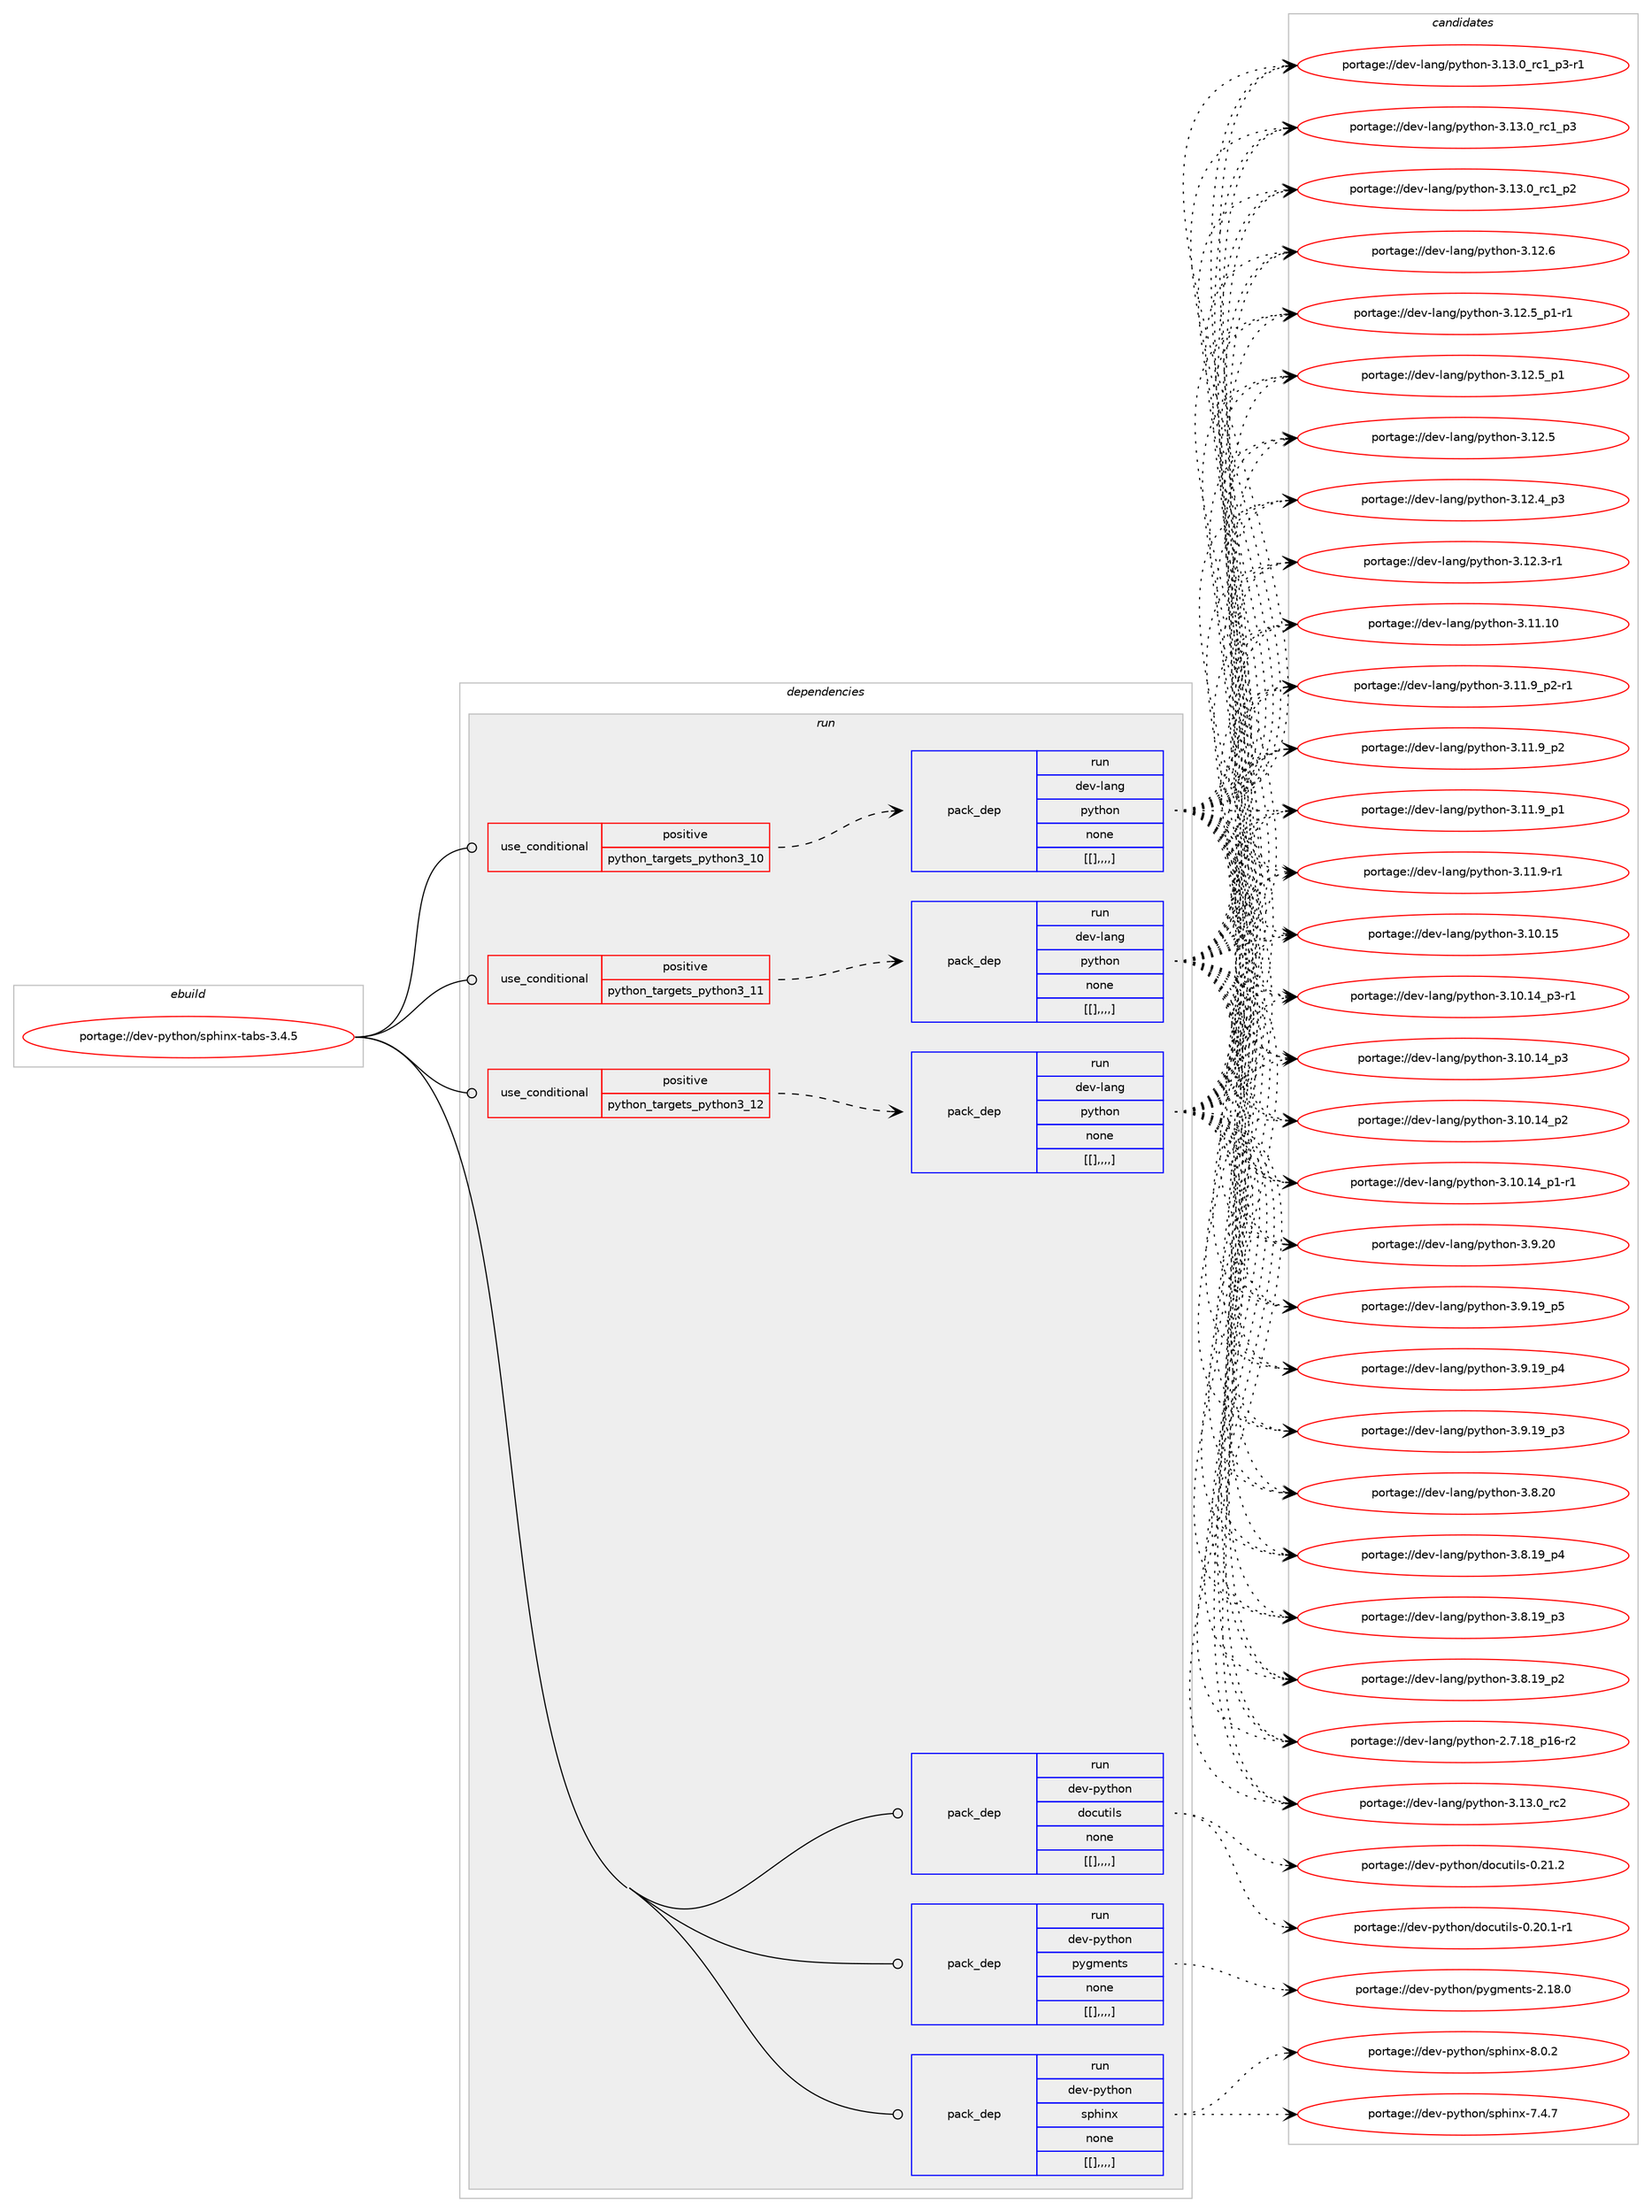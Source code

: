 digraph prolog {

# *************
# Graph options
# *************

newrank=true;
concentrate=true;
compound=true;
graph [rankdir=LR,fontname=Helvetica,fontsize=10,ranksep=1.5];#, ranksep=2.5, nodesep=0.2];
edge  [arrowhead=vee];
node  [fontname=Helvetica,fontsize=10];

# **********
# The ebuild
# **********

subgraph cluster_leftcol {
color=gray;
label=<<i>ebuild</i>>;
id [label="portage://dev-python/sphinx-tabs-3.4.5", color=red, width=4, href="../dev-python/sphinx-tabs-3.4.5.svg"];
}

# ****************
# The dependencies
# ****************

subgraph cluster_midcol {
color=gray;
label=<<i>dependencies</i>>;
subgraph cluster_compile {
fillcolor="#eeeeee";
style=filled;
label=<<i>compile</i>>;
}
subgraph cluster_compileandrun {
fillcolor="#eeeeee";
style=filled;
label=<<i>compile and run</i>>;
}
subgraph cluster_run {
fillcolor="#eeeeee";
style=filled;
label=<<i>run</i>>;
subgraph cond40876 {
dependency166180 [label=<<TABLE BORDER="0" CELLBORDER="1" CELLSPACING="0" CELLPADDING="4"><TR><TD ROWSPAN="3" CELLPADDING="10">use_conditional</TD></TR><TR><TD>positive</TD></TR><TR><TD>python_targets_python3_10</TD></TR></TABLE>>, shape=none, color=red];
subgraph pack124043 {
dependency166181 [label=<<TABLE BORDER="0" CELLBORDER="1" CELLSPACING="0" CELLPADDING="4" WIDTH="220"><TR><TD ROWSPAN="6" CELLPADDING="30">pack_dep</TD></TR><TR><TD WIDTH="110">run</TD></TR><TR><TD>dev-lang</TD></TR><TR><TD>python</TD></TR><TR><TD>none</TD></TR><TR><TD>[[],,,,]</TD></TR></TABLE>>, shape=none, color=blue];
}
dependency166180:e -> dependency166181:w [weight=20,style="dashed",arrowhead="vee"];
}
id:e -> dependency166180:w [weight=20,style="solid",arrowhead="odot"];
subgraph cond40877 {
dependency166182 [label=<<TABLE BORDER="0" CELLBORDER="1" CELLSPACING="0" CELLPADDING="4"><TR><TD ROWSPAN="3" CELLPADDING="10">use_conditional</TD></TR><TR><TD>positive</TD></TR><TR><TD>python_targets_python3_11</TD></TR></TABLE>>, shape=none, color=red];
subgraph pack124044 {
dependency166183 [label=<<TABLE BORDER="0" CELLBORDER="1" CELLSPACING="0" CELLPADDING="4" WIDTH="220"><TR><TD ROWSPAN="6" CELLPADDING="30">pack_dep</TD></TR><TR><TD WIDTH="110">run</TD></TR><TR><TD>dev-lang</TD></TR><TR><TD>python</TD></TR><TR><TD>none</TD></TR><TR><TD>[[],,,,]</TD></TR></TABLE>>, shape=none, color=blue];
}
dependency166182:e -> dependency166183:w [weight=20,style="dashed",arrowhead="vee"];
}
id:e -> dependency166182:w [weight=20,style="solid",arrowhead="odot"];
subgraph cond40878 {
dependency166184 [label=<<TABLE BORDER="0" CELLBORDER="1" CELLSPACING="0" CELLPADDING="4"><TR><TD ROWSPAN="3" CELLPADDING="10">use_conditional</TD></TR><TR><TD>positive</TD></TR><TR><TD>python_targets_python3_12</TD></TR></TABLE>>, shape=none, color=red];
subgraph pack124045 {
dependency166185 [label=<<TABLE BORDER="0" CELLBORDER="1" CELLSPACING="0" CELLPADDING="4" WIDTH="220"><TR><TD ROWSPAN="6" CELLPADDING="30">pack_dep</TD></TR><TR><TD WIDTH="110">run</TD></TR><TR><TD>dev-lang</TD></TR><TR><TD>python</TD></TR><TR><TD>none</TD></TR><TR><TD>[[],,,,]</TD></TR></TABLE>>, shape=none, color=blue];
}
dependency166184:e -> dependency166185:w [weight=20,style="dashed",arrowhead="vee"];
}
id:e -> dependency166184:w [weight=20,style="solid",arrowhead="odot"];
subgraph pack124046 {
dependency166186 [label=<<TABLE BORDER="0" CELLBORDER="1" CELLSPACING="0" CELLPADDING="4" WIDTH="220"><TR><TD ROWSPAN="6" CELLPADDING="30">pack_dep</TD></TR><TR><TD WIDTH="110">run</TD></TR><TR><TD>dev-python</TD></TR><TR><TD>docutils</TD></TR><TR><TD>none</TD></TR><TR><TD>[[],,,,]</TD></TR></TABLE>>, shape=none, color=blue];
}
id:e -> dependency166186:w [weight=20,style="solid",arrowhead="odot"];
subgraph pack124047 {
dependency166187 [label=<<TABLE BORDER="0" CELLBORDER="1" CELLSPACING="0" CELLPADDING="4" WIDTH="220"><TR><TD ROWSPAN="6" CELLPADDING="30">pack_dep</TD></TR><TR><TD WIDTH="110">run</TD></TR><TR><TD>dev-python</TD></TR><TR><TD>pygments</TD></TR><TR><TD>none</TD></TR><TR><TD>[[],,,,]</TD></TR></TABLE>>, shape=none, color=blue];
}
id:e -> dependency166187:w [weight=20,style="solid",arrowhead="odot"];
subgraph pack124048 {
dependency166188 [label=<<TABLE BORDER="0" CELLBORDER="1" CELLSPACING="0" CELLPADDING="4" WIDTH="220"><TR><TD ROWSPAN="6" CELLPADDING="30">pack_dep</TD></TR><TR><TD WIDTH="110">run</TD></TR><TR><TD>dev-python</TD></TR><TR><TD>sphinx</TD></TR><TR><TD>none</TD></TR><TR><TD>[[],,,,]</TD></TR></TABLE>>, shape=none, color=blue];
}
id:e -> dependency166188:w [weight=20,style="solid",arrowhead="odot"];
}
}

# **************
# The candidates
# **************

subgraph cluster_choices {
rank=same;
color=gray;
label=<<i>candidates</i>>;

subgraph choice124043 {
color=black;
nodesep=1;
choice10010111845108971101034711212111610411111045514649514648951149950 [label="portage://dev-lang/python-3.13.0_rc2", color=red, width=4,href="../dev-lang/python-3.13.0_rc2.svg"];
choice1001011184510897110103471121211161041111104551464951464895114994995112514511449 [label="portage://dev-lang/python-3.13.0_rc1_p3-r1", color=red, width=4,href="../dev-lang/python-3.13.0_rc1_p3-r1.svg"];
choice100101118451089711010347112121116104111110455146495146489511499499511251 [label="portage://dev-lang/python-3.13.0_rc1_p3", color=red, width=4,href="../dev-lang/python-3.13.0_rc1_p3.svg"];
choice100101118451089711010347112121116104111110455146495146489511499499511250 [label="portage://dev-lang/python-3.13.0_rc1_p2", color=red, width=4,href="../dev-lang/python-3.13.0_rc1_p2.svg"];
choice10010111845108971101034711212111610411111045514649504654 [label="portage://dev-lang/python-3.12.6", color=red, width=4,href="../dev-lang/python-3.12.6.svg"];
choice1001011184510897110103471121211161041111104551464950465395112494511449 [label="portage://dev-lang/python-3.12.5_p1-r1", color=red, width=4,href="../dev-lang/python-3.12.5_p1-r1.svg"];
choice100101118451089711010347112121116104111110455146495046539511249 [label="portage://dev-lang/python-3.12.5_p1", color=red, width=4,href="../dev-lang/python-3.12.5_p1.svg"];
choice10010111845108971101034711212111610411111045514649504653 [label="portage://dev-lang/python-3.12.5", color=red, width=4,href="../dev-lang/python-3.12.5.svg"];
choice100101118451089711010347112121116104111110455146495046529511251 [label="portage://dev-lang/python-3.12.4_p3", color=red, width=4,href="../dev-lang/python-3.12.4_p3.svg"];
choice100101118451089711010347112121116104111110455146495046514511449 [label="portage://dev-lang/python-3.12.3-r1", color=red, width=4,href="../dev-lang/python-3.12.3-r1.svg"];
choice1001011184510897110103471121211161041111104551464949464948 [label="portage://dev-lang/python-3.11.10", color=red, width=4,href="../dev-lang/python-3.11.10.svg"];
choice1001011184510897110103471121211161041111104551464949465795112504511449 [label="portage://dev-lang/python-3.11.9_p2-r1", color=red, width=4,href="../dev-lang/python-3.11.9_p2-r1.svg"];
choice100101118451089711010347112121116104111110455146494946579511250 [label="portage://dev-lang/python-3.11.9_p2", color=red, width=4,href="../dev-lang/python-3.11.9_p2.svg"];
choice100101118451089711010347112121116104111110455146494946579511249 [label="portage://dev-lang/python-3.11.9_p1", color=red, width=4,href="../dev-lang/python-3.11.9_p1.svg"];
choice100101118451089711010347112121116104111110455146494946574511449 [label="portage://dev-lang/python-3.11.9-r1", color=red, width=4,href="../dev-lang/python-3.11.9-r1.svg"];
choice1001011184510897110103471121211161041111104551464948464953 [label="portage://dev-lang/python-3.10.15", color=red, width=4,href="../dev-lang/python-3.10.15.svg"];
choice100101118451089711010347112121116104111110455146494846495295112514511449 [label="portage://dev-lang/python-3.10.14_p3-r1", color=red, width=4,href="../dev-lang/python-3.10.14_p3-r1.svg"];
choice10010111845108971101034711212111610411111045514649484649529511251 [label="portage://dev-lang/python-3.10.14_p3", color=red, width=4,href="../dev-lang/python-3.10.14_p3.svg"];
choice10010111845108971101034711212111610411111045514649484649529511250 [label="portage://dev-lang/python-3.10.14_p2", color=red, width=4,href="../dev-lang/python-3.10.14_p2.svg"];
choice100101118451089711010347112121116104111110455146494846495295112494511449 [label="portage://dev-lang/python-3.10.14_p1-r1", color=red, width=4,href="../dev-lang/python-3.10.14_p1-r1.svg"];
choice10010111845108971101034711212111610411111045514657465048 [label="portage://dev-lang/python-3.9.20", color=red, width=4,href="../dev-lang/python-3.9.20.svg"];
choice100101118451089711010347112121116104111110455146574649579511253 [label="portage://dev-lang/python-3.9.19_p5", color=red, width=4,href="../dev-lang/python-3.9.19_p5.svg"];
choice100101118451089711010347112121116104111110455146574649579511252 [label="portage://dev-lang/python-3.9.19_p4", color=red, width=4,href="../dev-lang/python-3.9.19_p4.svg"];
choice100101118451089711010347112121116104111110455146574649579511251 [label="portage://dev-lang/python-3.9.19_p3", color=red, width=4,href="../dev-lang/python-3.9.19_p3.svg"];
choice10010111845108971101034711212111610411111045514656465048 [label="portage://dev-lang/python-3.8.20", color=red, width=4,href="../dev-lang/python-3.8.20.svg"];
choice100101118451089711010347112121116104111110455146564649579511252 [label="portage://dev-lang/python-3.8.19_p4", color=red, width=4,href="../dev-lang/python-3.8.19_p4.svg"];
choice100101118451089711010347112121116104111110455146564649579511251 [label="portage://dev-lang/python-3.8.19_p3", color=red, width=4,href="../dev-lang/python-3.8.19_p3.svg"];
choice100101118451089711010347112121116104111110455146564649579511250 [label="portage://dev-lang/python-3.8.19_p2", color=red, width=4,href="../dev-lang/python-3.8.19_p2.svg"];
choice100101118451089711010347112121116104111110455046554649569511249544511450 [label="portage://dev-lang/python-2.7.18_p16-r2", color=red, width=4,href="../dev-lang/python-2.7.18_p16-r2.svg"];
dependency166181:e -> choice10010111845108971101034711212111610411111045514649514648951149950:w [style=dotted,weight="100"];
dependency166181:e -> choice1001011184510897110103471121211161041111104551464951464895114994995112514511449:w [style=dotted,weight="100"];
dependency166181:e -> choice100101118451089711010347112121116104111110455146495146489511499499511251:w [style=dotted,weight="100"];
dependency166181:e -> choice100101118451089711010347112121116104111110455146495146489511499499511250:w [style=dotted,weight="100"];
dependency166181:e -> choice10010111845108971101034711212111610411111045514649504654:w [style=dotted,weight="100"];
dependency166181:e -> choice1001011184510897110103471121211161041111104551464950465395112494511449:w [style=dotted,weight="100"];
dependency166181:e -> choice100101118451089711010347112121116104111110455146495046539511249:w [style=dotted,weight="100"];
dependency166181:e -> choice10010111845108971101034711212111610411111045514649504653:w [style=dotted,weight="100"];
dependency166181:e -> choice100101118451089711010347112121116104111110455146495046529511251:w [style=dotted,weight="100"];
dependency166181:e -> choice100101118451089711010347112121116104111110455146495046514511449:w [style=dotted,weight="100"];
dependency166181:e -> choice1001011184510897110103471121211161041111104551464949464948:w [style=dotted,weight="100"];
dependency166181:e -> choice1001011184510897110103471121211161041111104551464949465795112504511449:w [style=dotted,weight="100"];
dependency166181:e -> choice100101118451089711010347112121116104111110455146494946579511250:w [style=dotted,weight="100"];
dependency166181:e -> choice100101118451089711010347112121116104111110455146494946579511249:w [style=dotted,weight="100"];
dependency166181:e -> choice100101118451089711010347112121116104111110455146494946574511449:w [style=dotted,weight="100"];
dependency166181:e -> choice1001011184510897110103471121211161041111104551464948464953:w [style=dotted,weight="100"];
dependency166181:e -> choice100101118451089711010347112121116104111110455146494846495295112514511449:w [style=dotted,weight="100"];
dependency166181:e -> choice10010111845108971101034711212111610411111045514649484649529511251:w [style=dotted,weight="100"];
dependency166181:e -> choice10010111845108971101034711212111610411111045514649484649529511250:w [style=dotted,weight="100"];
dependency166181:e -> choice100101118451089711010347112121116104111110455146494846495295112494511449:w [style=dotted,weight="100"];
dependency166181:e -> choice10010111845108971101034711212111610411111045514657465048:w [style=dotted,weight="100"];
dependency166181:e -> choice100101118451089711010347112121116104111110455146574649579511253:w [style=dotted,weight="100"];
dependency166181:e -> choice100101118451089711010347112121116104111110455146574649579511252:w [style=dotted,weight="100"];
dependency166181:e -> choice100101118451089711010347112121116104111110455146574649579511251:w [style=dotted,weight="100"];
dependency166181:e -> choice10010111845108971101034711212111610411111045514656465048:w [style=dotted,weight="100"];
dependency166181:e -> choice100101118451089711010347112121116104111110455146564649579511252:w [style=dotted,weight="100"];
dependency166181:e -> choice100101118451089711010347112121116104111110455146564649579511251:w [style=dotted,weight="100"];
dependency166181:e -> choice100101118451089711010347112121116104111110455146564649579511250:w [style=dotted,weight="100"];
dependency166181:e -> choice100101118451089711010347112121116104111110455046554649569511249544511450:w [style=dotted,weight="100"];
}
subgraph choice124044 {
color=black;
nodesep=1;
choice10010111845108971101034711212111610411111045514649514648951149950 [label="portage://dev-lang/python-3.13.0_rc2", color=red, width=4,href="../dev-lang/python-3.13.0_rc2.svg"];
choice1001011184510897110103471121211161041111104551464951464895114994995112514511449 [label="portage://dev-lang/python-3.13.0_rc1_p3-r1", color=red, width=4,href="../dev-lang/python-3.13.0_rc1_p3-r1.svg"];
choice100101118451089711010347112121116104111110455146495146489511499499511251 [label="portage://dev-lang/python-3.13.0_rc1_p3", color=red, width=4,href="../dev-lang/python-3.13.0_rc1_p3.svg"];
choice100101118451089711010347112121116104111110455146495146489511499499511250 [label="portage://dev-lang/python-3.13.0_rc1_p2", color=red, width=4,href="../dev-lang/python-3.13.0_rc1_p2.svg"];
choice10010111845108971101034711212111610411111045514649504654 [label="portage://dev-lang/python-3.12.6", color=red, width=4,href="../dev-lang/python-3.12.6.svg"];
choice1001011184510897110103471121211161041111104551464950465395112494511449 [label="portage://dev-lang/python-3.12.5_p1-r1", color=red, width=4,href="../dev-lang/python-3.12.5_p1-r1.svg"];
choice100101118451089711010347112121116104111110455146495046539511249 [label="portage://dev-lang/python-3.12.5_p1", color=red, width=4,href="../dev-lang/python-3.12.5_p1.svg"];
choice10010111845108971101034711212111610411111045514649504653 [label="portage://dev-lang/python-3.12.5", color=red, width=4,href="../dev-lang/python-3.12.5.svg"];
choice100101118451089711010347112121116104111110455146495046529511251 [label="portage://dev-lang/python-3.12.4_p3", color=red, width=4,href="../dev-lang/python-3.12.4_p3.svg"];
choice100101118451089711010347112121116104111110455146495046514511449 [label="portage://dev-lang/python-3.12.3-r1", color=red, width=4,href="../dev-lang/python-3.12.3-r1.svg"];
choice1001011184510897110103471121211161041111104551464949464948 [label="portage://dev-lang/python-3.11.10", color=red, width=4,href="../dev-lang/python-3.11.10.svg"];
choice1001011184510897110103471121211161041111104551464949465795112504511449 [label="portage://dev-lang/python-3.11.9_p2-r1", color=red, width=4,href="../dev-lang/python-3.11.9_p2-r1.svg"];
choice100101118451089711010347112121116104111110455146494946579511250 [label="portage://dev-lang/python-3.11.9_p2", color=red, width=4,href="../dev-lang/python-3.11.9_p2.svg"];
choice100101118451089711010347112121116104111110455146494946579511249 [label="portage://dev-lang/python-3.11.9_p1", color=red, width=4,href="../dev-lang/python-3.11.9_p1.svg"];
choice100101118451089711010347112121116104111110455146494946574511449 [label="portage://dev-lang/python-3.11.9-r1", color=red, width=4,href="../dev-lang/python-3.11.9-r1.svg"];
choice1001011184510897110103471121211161041111104551464948464953 [label="portage://dev-lang/python-3.10.15", color=red, width=4,href="../dev-lang/python-3.10.15.svg"];
choice100101118451089711010347112121116104111110455146494846495295112514511449 [label="portage://dev-lang/python-3.10.14_p3-r1", color=red, width=4,href="../dev-lang/python-3.10.14_p3-r1.svg"];
choice10010111845108971101034711212111610411111045514649484649529511251 [label="portage://dev-lang/python-3.10.14_p3", color=red, width=4,href="../dev-lang/python-3.10.14_p3.svg"];
choice10010111845108971101034711212111610411111045514649484649529511250 [label="portage://dev-lang/python-3.10.14_p2", color=red, width=4,href="../dev-lang/python-3.10.14_p2.svg"];
choice100101118451089711010347112121116104111110455146494846495295112494511449 [label="portage://dev-lang/python-3.10.14_p1-r1", color=red, width=4,href="../dev-lang/python-3.10.14_p1-r1.svg"];
choice10010111845108971101034711212111610411111045514657465048 [label="portage://dev-lang/python-3.9.20", color=red, width=4,href="../dev-lang/python-3.9.20.svg"];
choice100101118451089711010347112121116104111110455146574649579511253 [label="portage://dev-lang/python-3.9.19_p5", color=red, width=4,href="../dev-lang/python-3.9.19_p5.svg"];
choice100101118451089711010347112121116104111110455146574649579511252 [label="portage://dev-lang/python-3.9.19_p4", color=red, width=4,href="../dev-lang/python-3.9.19_p4.svg"];
choice100101118451089711010347112121116104111110455146574649579511251 [label="portage://dev-lang/python-3.9.19_p3", color=red, width=4,href="../dev-lang/python-3.9.19_p3.svg"];
choice10010111845108971101034711212111610411111045514656465048 [label="portage://dev-lang/python-3.8.20", color=red, width=4,href="../dev-lang/python-3.8.20.svg"];
choice100101118451089711010347112121116104111110455146564649579511252 [label="portage://dev-lang/python-3.8.19_p4", color=red, width=4,href="../dev-lang/python-3.8.19_p4.svg"];
choice100101118451089711010347112121116104111110455146564649579511251 [label="portage://dev-lang/python-3.8.19_p3", color=red, width=4,href="../dev-lang/python-3.8.19_p3.svg"];
choice100101118451089711010347112121116104111110455146564649579511250 [label="portage://dev-lang/python-3.8.19_p2", color=red, width=4,href="../dev-lang/python-3.8.19_p2.svg"];
choice100101118451089711010347112121116104111110455046554649569511249544511450 [label="portage://dev-lang/python-2.7.18_p16-r2", color=red, width=4,href="../dev-lang/python-2.7.18_p16-r2.svg"];
dependency166183:e -> choice10010111845108971101034711212111610411111045514649514648951149950:w [style=dotted,weight="100"];
dependency166183:e -> choice1001011184510897110103471121211161041111104551464951464895114994995112514511449:w [style=dotted,weight="100"];
dependency166183:e -> choice100101118451089711010347112121116104111110455146495146489511499499511251:w [style=dotted,weight="100"];
dependency166183:e -> choice100101118451089711010347112121116104111110455146495146489511499499511250:w [style=dotted,weight="100"];
dependency166183:e -> choice10010111845108971101034711212111610411111045514649504654:w [style=dotted,weight="100"];
dependency166183:e -> choice1001011184510897110103471121211161041111104551464950465395112494511449:w [style=dotted,weight="100"];
dependency166183:e -> choice100101118451089711010347112121116104111110455146495046539511249:w [style=dotted,weight="100"];
dependency166183:e -> choice10010111845108971101034711212111610411111045514649504653:w [style=dotted,weight="100"];
dependency166183:e -> choice100101118451089711010347112121116104111110455146495046529511251:w [style=dotted,weight="100"];
dependency166183:e -> choice100101118451089711010347112121116104111110455146495046514511449:w [style=dotted,weight="100"];
dependency166183:e -> choice1001011184510897110103471121211161041111104551464949464948:w [style=dotted,weight="100"];
dependency166183:e -> choice1001011184510897110103471121211161041111104551464949465795112504511449:w [style=dotted,weight="100"];
dependency166183:e -> choice100101118451089711010347112121116104111110455146494946579511250:w [style=dotted,weight="100"];
dependency166183:e -> choice100101118451089711010347112121116104111110455146494946579511249:w [style=dotted,weight="100"];
dependency166183:e -> choice100101118451089711010347112121116104111110455146494946574511449:w [style=dotted,weight="100"];
dependency166183:e -> choice1001011184510897110103471121211161041111104551464948464953:w [style=dotted,weight="100"];
dependency166183:e -> choice100101118451089711010347112121116104111110455146494846495295112514511449:w [style=dotted,weight="100"];
dependency166183:e -> choice10010111845108971101034711212111610411111045514649484649529511251:w [style=dotted,weight="100"];
dependency166183:e -> choice10010111845108971101034711212111610411111045514649484649529511250:w [style=dotted,weight="100"];
dependency166183:e -> choice100101118451089711010347112121116104111110455146494846495295112494511449:w [style=dotted,weight="100"];
dependency166183:e -> choice10010111845108971101034711212111610411111045514657465048:w [style=dotted,weight="100"];
dependency166183:e -> choice100101118451089711010347112121116104111110455146574649579511253:w [style=dotted,weight="100"];
dependency166183:e -> choice100101118451089711010347112121116104111110455146574649579511252:w [style=dotted,weight="100"];
dependency166183:e -> choice100101118451089711010347112121116104111110455146574649579511251:w [style=dotted,weight="100"];
dependency166183:e -> choice10010111845108971101034711212111610411111045514656465048:w [style=dotted,weight="100"];
dependency166183:e -> choice100101118451089711010347112121116104111110455146564649579511252:w [style=dotted,weight="100"];
dependency166183:e -> choice100101118451089711010347112121116104111110455146564649579511251:w [style=dotted,weight="100"];
dependency166183:e -> choice100101118451089711010347112121116104111110455146564649579511250:w [style=dotted,weight="100"];
dependency166183:e -> choice100101118451089711010347112121116104111110455046554649569511249544511450:w [style=dotted,weight="100"];
}
subgraph choice124045 {
color=black;
nodesep=1;
choice10010111845108971101034711212111610411111045514649514648951149950 [label="portage://dev-lang/python-3.13.0_rc2", color=red, width=4,href="../dev-lang/python-3.13.0_rc2.svg"];
choice1001011184510897110103471121211161041111104551464951464895114994995112514511449 [label="portage://dev-lang/python-3.13.0_rc1_p3-r1", color=red, width=4,href="../dev-lang/python-3.13.0_rc1_p3-r1.svg"];
choice100101118451089711010347112121116104111110455146495146489511499499511251 [label="portage://dev-lang/python-3.13.0_rc1_p3", color=red, width=4,href="../dev-lang/python-3.13.0_rc1_p3.svg"];
choice100101118451089711010347112121116104111110455146495146489511499499511250 [label="portage://dev-lang/python-3.13.0_rc1_p2", color=red, width=4,href="../dev-lang/python-3.13.0_rc1_p2.svg"];
choice10010111845108971101034711212111610411111045514649504654 [label="portage://dev-lang/python-3.12.6", color=red, width=4,href="../dev-lang/python-3.12.6.svg"];
choice1001011184510897110103471121211161041111104551464950465395112494511449 [label="portage://dev-lang/python-3.12.5_p1-r1", color=red, width=4,href="../dev-lang/python-3.12.5_p1-r1.svg"];
choice100101118451089711010347112121116104111110455146495046539511249 [label="portage://dev-lang/python-3.12.5_p1", color=red, width=4,href="../dev-lang/python-3.12.5_p1.svg"];
choice10010111845108971101034711212111610411111045514649504653 [label="portage://dev-lang/python-3.12.5", color=red, width=4,href="../dev-lang/python-3.12.5.svg"];
choice100101118451089711010347112121116104111110455146495046529511251 [label="portage://dev-lang/python-3.12.4_p3", color=red, width=4,href="../dev-lang/python-3.12.4_p3.svg"];
choice100101118451089711010347112121116104111110455146495046514511449 [label="portage://dev-lang/python-3.12.3-r1", color=red, width=4,href="../dev-lang/python-3.12.3-r1.svg"];
choice1001011184510897110103471121211161041111104551464949464948 [label="portage://dev-lang/python-3.11.10", color=red, width=4,href="../dev-lang/python-3.11.10.svg"];
choice1001011184510897110103471121211161041111104551464949465795112504511449 [label="portage://dev-lang/python-3.11.9_p2-r1", color=red, width=4,href="../dev-lang/python-3.11.9_p2-r1.svg"];
choice100101118451089711010347112121116104111110455146494946579511250 [label="portage://dev-lang/python-3.11.9_p2", color=red, width=4,href="../dev-lang/python-3.11.9_p2.svg"];
choice100101118451089711010347112121116104111110455146494946579511249 [label="portage://dev-lang/python-3.11.9_p1", color=red, width=4,href="../dev-lang/python-3.11.9_p1.svg"];
choice100101118451089711010347112121116104111110455146494946574511449 [label="portage://dev-lang/python-3.11.9-r1", color=red, width=4,href="../dev-lang/python-3.11.9-r1.svg"];
choice1001011184510897110103471121211161041111104551464948464953 [label="portage://dev-lang/python-3.10.15", color=red, width=4,href="../dev-lang/python-3.10.15.svg"];
choice100101118451089711010347112121116104111110455146494846495295112514511449 [label="portage://dev-lang/python-3.10.14_p3-r1", color=red, width=4,href="../dev-lang/python-3.10.14_p3-r1.svg"];
choice10010111845108971101034711212111610411111045514649484649529511251 [label="portage://dev-lang/python-3.10.14_p3", color=red, width=4,href="../dev-lang/python-3.10.14_p3.svg"];
choice10010111845108971101034711212111610411111045514649484649529511250 [label="portage://dev-lang/python-3.10.14_p2", color=red, width=4,href="../dev-lang/python-3.10.14_p2.svg"];
choice100101118451089711010347112121116104111110455146494846495295112494511449 [label="portage://dev-lang/python-3.10.14_p1-r1", color=red, width=4,href="../dev-lang/python-3.10.14_p1-r1.svg"];
choice10010111845108971101034711212111610411111045514657465048 [label="portage://dev-lang/python-3.9.20", color=red, width=4,href="../dev-lang/python-3.9.20.svg"];
choice100101118451089711010347112121116104111110455146574649579511253 [label="portage://dev-lang/python-3.9.19_p5", color=red, width=4,href="../dev-lang/python-3.9.19_p5.svg"];
choice100101118451089711010347112121116104111110455146574649579511252 [label="portage://dev-lang/python-3.9.19_p4", color=red, width=4,href="../dev-lang/python-3.9.19_p4.svg"];
choice100101118451089711010347112121116104111110455146574649579511251 [label="portage://dev-lang/python-3.9.19_p3", color=red, width=4,href="../dev-lang/python-3.9.19_p3.svg"];
choice10010111845108971101034711212111610411111045514656465048 [label="portage://dev-lang/python-3.8.20", color=red, width=4,href="../dev-lang/python-3.8.20.svg"];
choice100101118451089711010347112121116104111110455146564649579511252 [label="portage://dev-lang/python-3.8.19_p4", color=red, width=4,href="../dev-lang/python-3.8.19_p4.svg"];
choice100101118451089711010347112121116104111110455146564649579511251 [label="portage://dev-lang/python-3.8.19_p3", color=red, width=4,href="../dev-lang/python-3.8.19_p3.svg"];
choice100101118451089711010347112121116104111110455146564649579511250 [label="portage://dev-lang/python-3.8.19_p2", color=red, width=4,href="../dev-lang/python-3.8.19_p2.svg"];
choice100101118451089711010347112121116104111110455046554649569511249544511450 [label="portage://dev-lang/python-2.7.18_p16-r2", color=red, width=4,href="../dev-lang/python-2.7.18_p16-r2.svg"];
dependency166185:e -> choice10010111845108971101034711212111610411111045514649514648951149950:w [style=dotted,weight="100"];
dependency166185:e -> choice1001011184510897110103471121211161041111104551464951464895114994995112514511449:w [style=dotted,weight="100"];
dependency166185:e -> choice100101118451089711010347112121116104111110455146495146489511499499511251:w [style=dotted,weight="100"];
dependency166185:e -> choice100101118451089711010347112121116104111110455146495146489511499499511250:w [style=dotted,weight="100"];
dependency166185:e -> choice10010111845108971101034711212111610411111045514649504654:w [style=dotted,weight="100"];
dependency166185:e -> choice1001011184510897110103471121211161041111104551464950465395112494511449:w [style=dotted,weight="100"];
dependency166185:e -> choice100101118451089711010347112121116104111110455146495046539511249:w [style=dotted,weight="100"];
dependency166185:e -> choice10010111845108971101034711212111610411111045514649504653:w [style=dotted,weight="100"];
dependency166185:e -> choice100101118451089711010347112121116104111110455146495046529511251:w [style=dotted,weight="100"];
dependency166185:e -> choice100101118451089711010347112121116104111110455146495046514511449:w [style=dotted,weight="100"];
dependency166185:e -> choice1001011184510897110103471121211161041111104551464949464948:w [style=dotted,weight="100"];
dependency166185:e -> choice1001011184510897110103471121211161041111104551464949465795112504511449:w [style=dotted,weight="100"];
dependency166185:e -> choice100101118451089711010347112121116104111110455146494946579511250:w [style=dotted,weight="100"];
dependency166185:e -> choice100101118451089711010347112121116104111110455146494946579511249:w [style=dotted,weight="100"];
dependency166185:e -> choice100101118451089711010347112121116104111110455146494946574511449:w [style=dotted,weight="100"];
dependency166185:e -> choice1001011184510897110103471121211161041111104551464948464953:w [style=dotted,weight="100"];
dependency166185:e -> choice100101118451089711010347112121116104111110455146494846495295112514511449:w [style=dotted,weight="100"];
dependency166185:e -> choice10010111845108971101034711212111610411111045514649484649529511251:w [style=dotted,weight="100"];
dependency166185:e -> choice10010111845108971101034711212111610411111045514649484649529511250:w [style=dotted,weight="100"];
dependency166185:e -> choice100101118451089711010347112121116104111110455146494846495295112494511449:w [style=dotted,weight="100"];
dependency166185:e -> choice10010111845108971101034711212111610411111045514657465048:w [style=dotted,weight="100"];
dependency166185:e -> choice100101118451089711010347112121116104111110455146574649579511253:w [style=dotted,weight="100"];
dependency166185:e -> choice100101118451089711010347112121116104111110455146574649579511252:w [style=dotted,weight="100"];
dependency166185:e -> choice100101118451089711010347112121116104111110455146574649579511251:w [style=dotted,weight="100"];
dependency166185:e -> choice10010111845108971101034711212111610411111045514656465048:w [style=dotted,weight="100"];
dependency166185:e -> choice100101118451089711010347112121116104111110455146564649579511252:w [style=dotted,weight="100"];
dependency166185:e -> choice100101118451089711010347112121116104111110455146564649579511251:w [style=dotted,weight="100"];
dependency166185:e -> choice100101118451089711010347112121116104111110455146564649579511250:w [style=dotted,weight="100"];
dependency166185:e -> choice100101118451089711010347112121116104111110455046554649569511249544511450:w [style=dotted,weight="100"];
}
subgraph choice124046 {
color=black;
nodesep=1;
choice10010111845112121116104111110471001119911711610510811545484650494650 [label="portage://dev-python/docutils-0.21.2", color=red, width=4,href="../dev-python/docutils-0.21.2.svg"];
choice100101118451121211161041111104710011199117116105108115454846504846494511449 [label="portage://dev-python/docutils-0.20.1-r1", color=red, width=4,href="../dev-python/docutils-0.20.1-r1.svg"];
dependency166186:e -> choice10010111845112121116104111110471001119911711610510811545484650494650:w [style=dotted,weight="100"];
dependency166186:e -> choice100101118451121211161041111104710011199117116105108115454846504846494511449:w [style=dotted,weight="100"];
}
subgraph choice124047 {
color=black;
nodesep=1;
choice100101118451121211161041111104711212110310910111011611545504649564648 [label="portage://dev-python/pygments-2.18.0", color=red, width=4,href="../dev-python/pygments-2.18.0.svg"];
dependency166187:e -> choice100101118451121211161041111104711212110310910111011611545504649564648:w [style=dotted,weight="100"];
}
subgraph choice124048 {
color=black;
nodesep=1;
choice1001011184511212111610411111047115112104105110120455646484650 [label="portage://dev-python/sphinx-8.0.2", color=red, width=4,href="../dev-python/sphinx-8.0.2.svg"];
choice1001011184511212111610411111047115112104105110120455546524655 [label="portage://dev-python/sphinx-7.4.7", color=red, width=4,href="../dev-python/sphinx-7.4.7.svg"];
dependency166188:e -> choice1001011184511212111610411111047115112104105110120455646484650:w [style=dotted,weight="100"];
dependency166188:e -> choice1001011184511212111610411111047115112104105110120455546524655:w [style=dotted,weight="100"];
}
}

}

